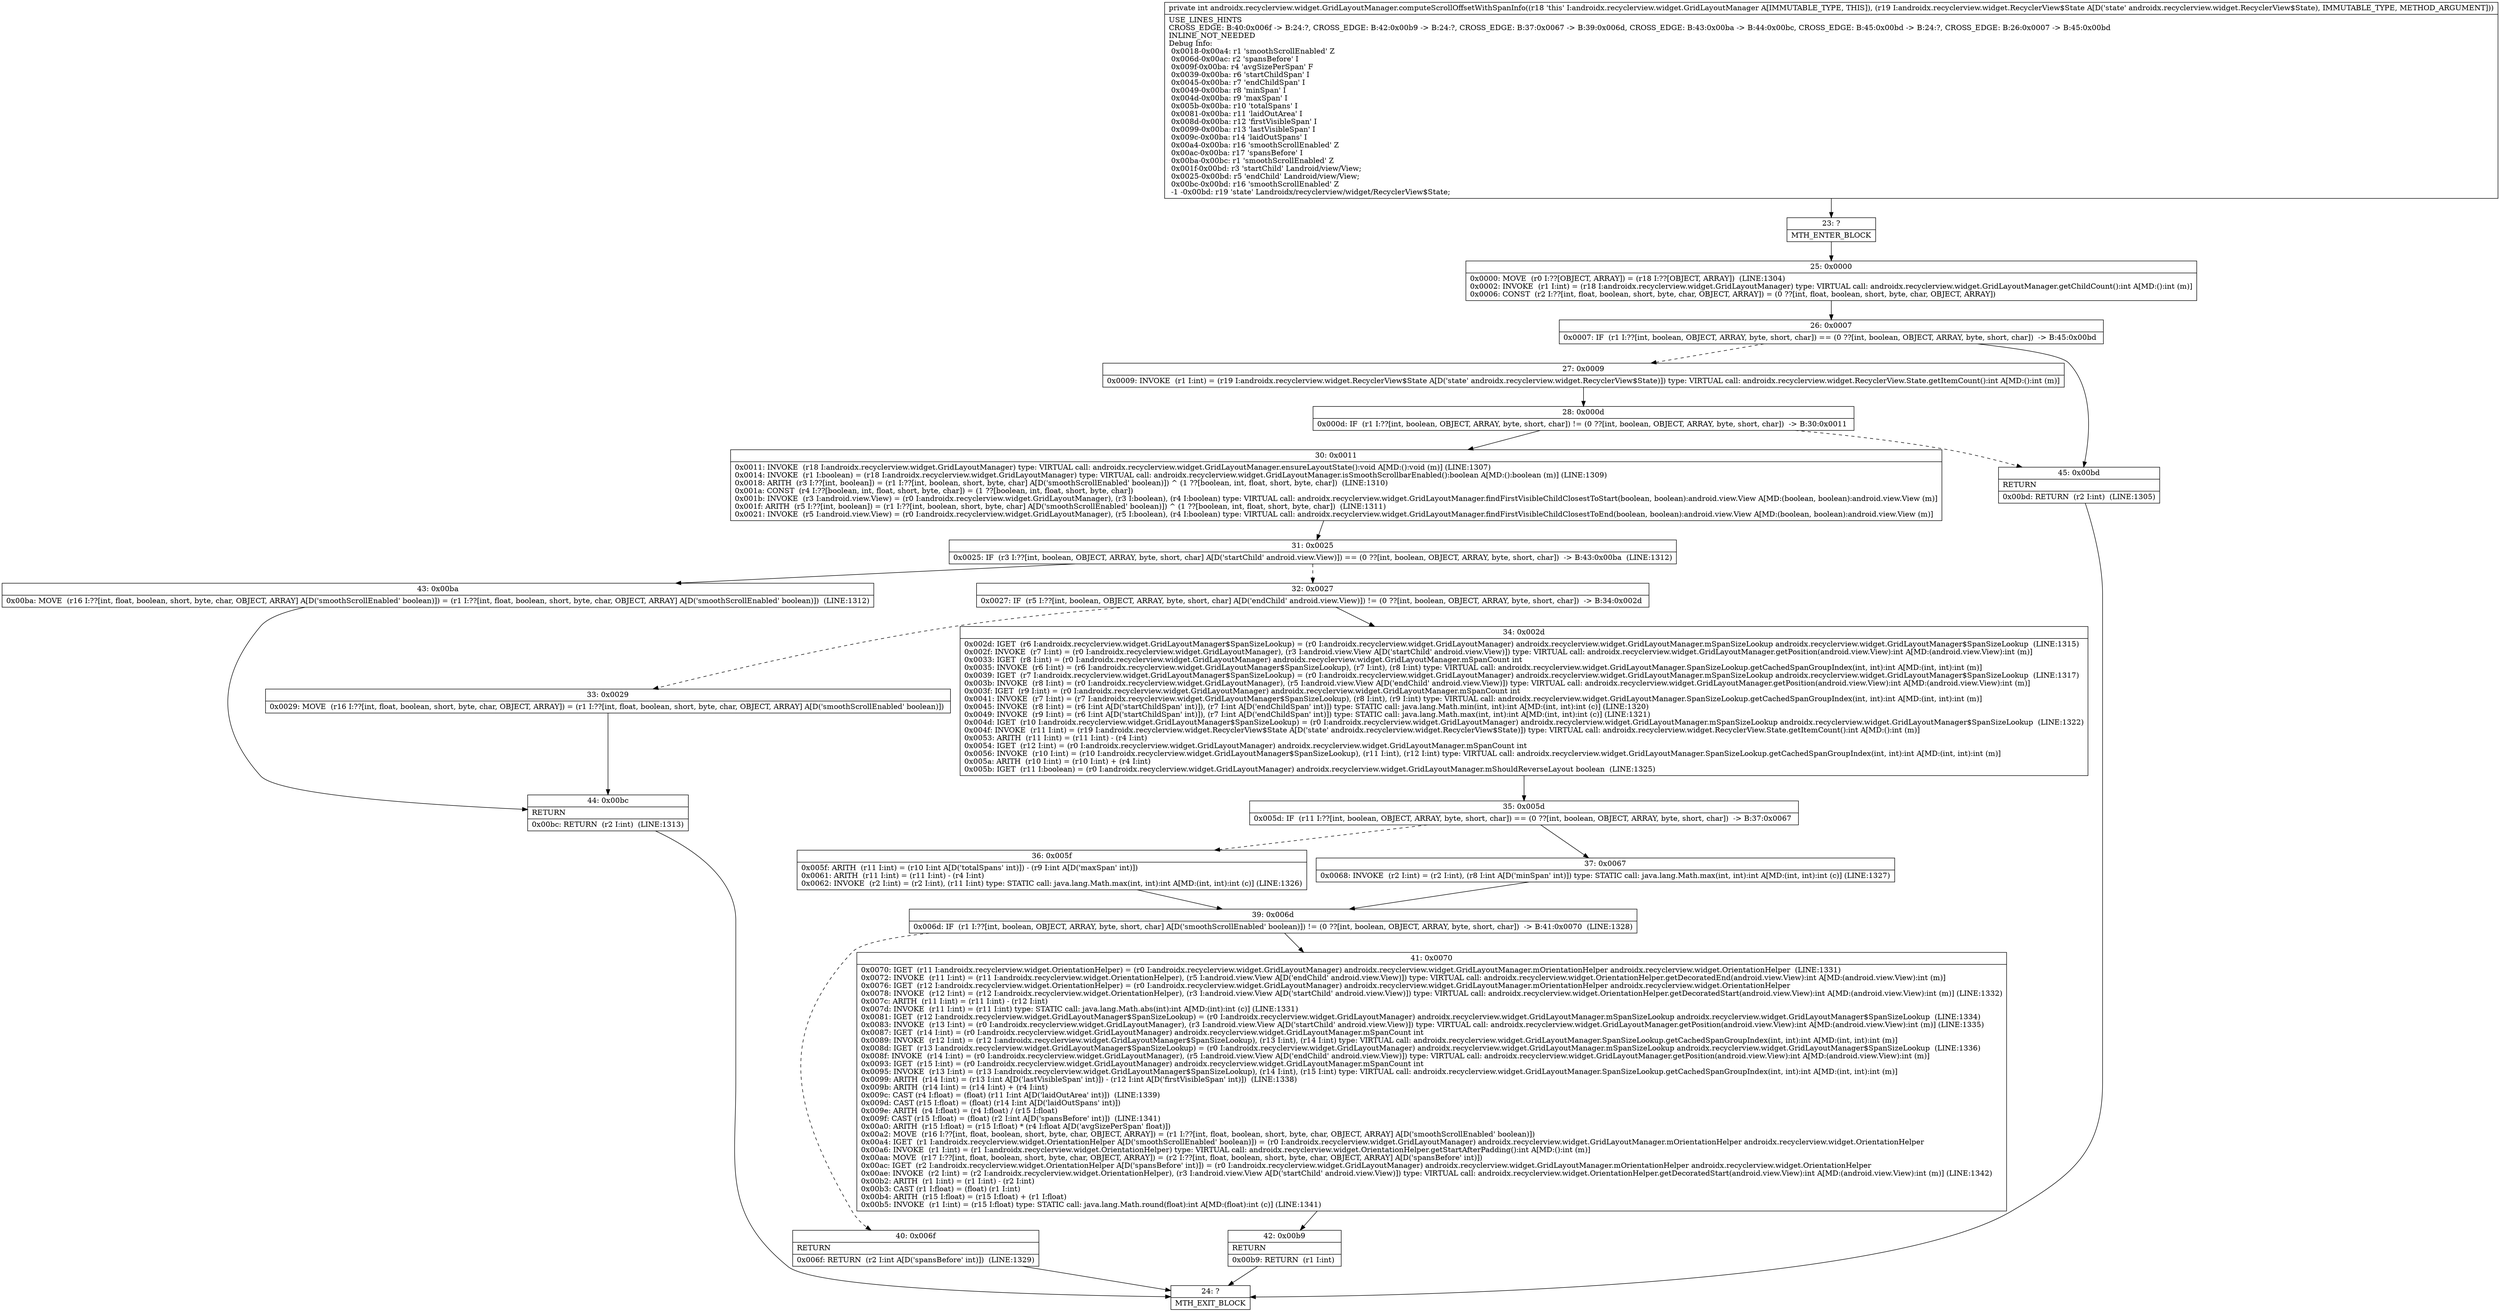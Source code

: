 digraph "CFG forandroidx.recyclerview.widget.GridLayoutManager.computeScrollOffsetWithSpanInfo(Landroidx\/recyclerview\/widget\/RecyclerView$State;)I" {
Node_23 [shape=record,label="{23\:\ ?|MTH_ENTER_BLOCK\l}"];
Node_25 [shape=record,label="{25\:\ 0x0000|0x0000: MOVE  (r0 I:??[OBJECT, ARRAY]) = (r18 I:??[OBJECT, ARRAY])  (LINE:1304)\l0x0002: INVOKE  (r1 I:int) = (r18 I:androidx.recyclerview.widget.GridLayoutManager) type: VIRTUAL call: androidx.recyclerview.widget.GridLayoutManager.getChildCount():int A[MD:():int (m)]\l0x0006: CONST  (r2 I:??[int, float, boolean, short, byte, char, OBJECT, ARRAY]) = (0 ??[int, float, boolean, short, byte, char, OBJECT, ARRAY]) \l}"];
Node_26 [shape=record,label="{26\:\ 0x0007|0x0007: IF  (r1 I:??[int, boolean, OBJECT, ARRAY, byte, short, char]) == (0 ??[int, boolean, OBJECT, ARRAY, byte, short, char])  \-\> B:45:0x00bd \l}"];
Node_27 [shape=record,label="{27\:\ 0x0009|0x0009: INVOKE  (r1 I:int) = (r19 I:androidx.recyclerview.widget.RecyclerView$State A[D('state' androidx.recyclerview.widget.RecyclerView$State)]) type: VIRTUAL call: androidx.recyclerview.widget.RecyclerView.State.getItemCount():int A[MD:():int (m)]\l}"];
Node_28 [shape=record,label="{28\:\ 0x000d|0x000d: IF  (r1 I:??[int, boolean, OBJECT, ARRAY, byte, short, char]) != (0 ??[int, boolean, OBJECT, ARRAY, byte, short, char])  \-\> B:30:0x0011 \l}"];
Node_30 [shape=record,label="{30\:\ 0x0011|0x0011: INVOKE  (r18 I:androidx.recyclerview.widget.GridLayoutManager) type: VIRTUAL call: androidx.recyclerview.widget.GridLayoutManager.ensureLayoutState():void A[MD:():void (m)] (LINE:1307)\l0x0014: INVOKE  (r1 I:boolean) = (r18 I:androidx.recyclerview.widget.GridLayoutManager) type: VIRTUAL call: androidx.recyclerview.widget.GridLayoutManager.isSmoothScrollbarEnabled():boolean A[MD:():boolean (m)] (LINE:1309)\l0x0018: ARITH  (r3 I:??[int, boolean]) = (r1 I:??[int, boolean, short, byte, char] A[D('smoothScrollEnabled' boolean)]) ^ (1 ??[boolean, int, float, short, byte, char])  (LINE:1310)\l0x001a: CONST  (r4 I:??[boolean, int, float, short, byte, char]) = (1 ??[boolean, int, float, short, byte, char]) \l0x001b: INVOKE  (r3 I:android.view.View) = (r0 I:androidx.recyclerview.widget.GridLayoutManager), (r3 I:boolean), (r4 I:boolean) type: VIRTUAL call: androidx.recyclerview.widget.GridLayoutManager.findFirstVisibleChildClosestToStart(boolean, boolean):android.view.View A[MD:(boolean, boolean):android.view.View (m)]\l0x001f: ARITH  (r5 I:??[int, boolean]) = (r1 I:??[int, boolean, short, byte, char] A[D('smoothScrollEnabled' boolean)]) ^ (1 ??[boolean, int, float, short, byte, char])  (LINE:1311)\l0x0021: INVOKE  (r5 I:android.view.View) = (r0 I:androidx.recyclerview.widget.GridLayoutManager), (r5 I:boolean), (r4 I:boolean) type: VIRTUAL call: androidx.recyclerview.widget.GridLayoutManager.findFirstVisibleChildClosestToEnd(boolean, boolean):android.view.View A[MD:(boolean, boolean):android.view.View (m)]\l}"];
Node_31 [shape=record,label="{31\:\ 0x0025|0x0025: IF  (r3 I:??[int, boolean, OBJECT, ARRAY, byte, short, char] A[D('startChild' android.view.View)]) == (0 ??[int, boolean, OBJECT, ARRAY, byte, short, char])  \-\> B:43:0x00ba  (LINE:1312)\l}"];
Node_32 [shape=record,label="{32\:\ 0x0027|0x0027: IF  (r5 I:??[int, boolean, OBJECT, ARRAY, byte, short, char] A[D('endChild' android.view.View)]) != (0 ??[int, boolean, OBJECT, ARRAY, byte, short, char])  \-\> B:34:0x002d \l}"];
Node_33 [shape=record,label="{33\:\ 0x0029|0x0029: MOVE  (r16 I:??[int, float, boolean, short, byte, char, OBJECT, ARRAY]) = (r1 I:??[int, float, boolean, short, byte, char, OBJECT, ARRAY] A[D('smoothScrollEnabled' boolean)]) \l}"];
Node_44 [shape=record,label="{44\:\ 0x00bc|RETURN\l|0x00bc: RETURN  (r2 I:int)  (LINE:1313)\l}"];
Node_24 [shape=record,label="{24\:\ ?|MTH_EXIT_BLOCK\l}"];
Node_34 [shape=record,label="{34\:\ 0x002d|0x002d: IGET  (r6 I:androidx.recyclerview.widget.GridLayoutManager$SpanSizeLookup) = (r0 I:androidx.recyclerview.widget.GridLayoutManager) androidx.recyclerview.widget.GridLayoutManager.mSpanSizeLookup androidx.recyclerview.widget.GridLayoutManager$SpanSizeLookup  (LINE:1315)\l0x002f: INVOKE  (r7 I:int) = (r0 I:androidx.recyclerview.widget.GridLayoutManager), (r3 I:android.view.View A[D('startChild' android.view.View)]) type: VIRTUAL call: androidx.recyclerview.widget.GridLayoutManager.getPosition(android.view.View):int A[MD:(android.view.View):int (m)]\l0x0033: IGET  (r8 I:int) = (r0 I:androidx.recyclerview.widget.GridLayoutManager) androidx.recyclerview.widget.GridLayoutManager.mSpanCount int \l0x0035: INVOKE  (r6 I:int) = (r6 I:androidx.recyclerview.widget.GridLayoutManager$SpanSizeLookup), (r7 I:int), (r8 I:int) type: VIRTUAL call: androidx.recyclerview.widget.GridLayoutManager.SpanSizeLookup.getCachedSpanGroupIndex(int, int):int A[MD:(int, int):int (m)]\l0x0039: IGET  (r7 I:androidx.recyclerview.widget.GridLayoutManager$SpanSizeLookup) = (r0 I:androidx.recyclerview.widget.GridLayoutManager) androidx.recyclerview.widget.GridLayoutManager.mSpanSizeLookup androidx.recyclerview.widget.GridLayoutManager$SpanSizeLookup  (LINE:1317)\l0x003b: INVOKE  (r8 I:int) = (r0 I:androidx.recyclerview.widget.GridLayoutManager), (r5 I:android.view.View A[D('endChild' android.view.View)]) type: VIRTUAL call: androidx.recyclerview.widget.GridLayoutManager.getPosition(android.view.View):int A[MD:(android.view.View):int (m)]\l0x003f: IGET  (r9 I:int) = (r0 I:androidx.recyclerview.widget.GridLayoutManager) androidx.recyclerview.widget.GridLayoutManager.mSpanCount int \l0x0041: INVOKE  (r7 I:int) = (r7 I:androidx.recyclerview.widget.GridLayoutManager$SpanSizeLookup), (r8 I:int), (r9 I:int) type: VIRTUAL call: androidx.recyclerview.widget.GridLayoutManager.SpanSizeLookup.getCachedSpanGroupIndex(int, int):int A[MD:(int, int):int (m)]\l0x0045: INVOKE  (r8 I:int) = (r6 I:int A[D('startChildSpan' int)]), (r7 I:int A[D('endChildSpan' int)]) type: STATIC call: java.lang.Math.min(int, int):int A[MD:(int, int):int (c)] (LINE:1320)\l0x0049: INVOKE  (r9 I:int) = (r6 I:int A[D('startChildSpan' int)]), (r7 I:int A[D('endChildSpan' int)]) type: STATIC call: java.lang.Math.max(int, int):int A[MD:(int, int):int (c)] (LINE:1321)\l0x004d: IGET  (r10 I:androidx.recyclerview.widget.GridLayoutManager$SpanSizeLookup) = (r0 I:androidx.recyclerview.widget.GridLayoutManager) androidx.recyclerview.widget.GridLayoutManager.mSpanSizeLookup androidx.recyclerview.widget.GridLayoutManager$SpanSizeLookup  (LINE:1322)\l0x004f: INVOKE  (r11 I:int) = (r19 I:androidx.recyclerview.widget.RecyclerView$State A[D('state' androidx.recyclerview.widget.RecyclerView$State)]) type: VIRTUAL call: androidx.recyclerview.widget.RecyclerView.State.getItemCount():int A[MD:():int (m)]\l0x0053: ARITH  (r11 I:int) = (r11 I:int) \- (r4 I:int) \l0x0054: IGET  (r12 I:int) = (r0 I:androidx.recyclerview.widget.GridLayoutManager) androidx.recyclerview.widget.GridLayoutManager.mSpanCount int \l0x0056: INVOKE  (r10 I:int) = (r10 I:androidx.recyclerview.widget.GridLayoutManager$SpanSizeLookup), (r11 I:int), (r12 I:int) type: VIRTUAL call: androidx.recyclerview.widget.GridLayoutManager.SpanSizeLookup.getCachedSpanGroupIndex(int, int):int A[MD:(int, int):int (m)]\l0x005a: ARITH  (r10 I:int) = (r10 I:int) + (r4 I:int) \l0x005b: IGET  (r11 I:boolean) = (r0 I:androidx.recyclerview.widget.GridLayoutManager) androidx.recyclerview.widget.GridLayoutManager.mShouldReverseLayout boolean  (LINE:1325)\l}"];
Node_35 [shape=record,label="{35\:\ 0x005d|0x005d: IF  (r11 I:??[int, boolean, OBJECT, ARRAY, byte, short, char]) == (0 ??[int, boolean, OBJECT, ARRAY, byte, short, char])  \-\> B:37:0x0067 \l}"];
Node_36 [shape=record,label="{36\:\ 0x005f|0x005f: ARITH  (r11 I:int) = (r10 I:int A[D('totalSpans' int)]) \- (r9 I:int A[D('maxSpan' int)]) \l0x0061: ARITH  (r11 I:int) = (r11 I:int) \- (r4 I:int) \l0x0062: INVOKE  (r2 I:int) = (r2 I:int), (r11 I:int) type: STATIC call: java.lang.Math.max(int, int):int A[MD:(int, int):int (c)] (LINE:1326)\l}"];
Node_39 [shape=record,label="{39\:\ 0x006d|0x006d: IF  (r1 I:??[int, boolean, OBJECT, ARRAY, byte, short, char] A[D('smoothScrollEnabled' boolean)]) != (0 ??[int, boolean, OBJECT, ARRAY, byte, short, char])  \-\> B:41:0x0070  (LINE:1328)\l}"];
Node_40 [shape=record,label="{40\:\ 0x006f|RETURN\l|0x006f: RETURN  (r2 I:int A[D('spansBefore' int)])  (LINE:1329)\l}"];
Node_41 [shape=record,label="{41\:\ 0x0070|0x0070: IGET  (r11 I:androidx.recyclerview.widget.OrientationHelper) = (r0 I:androidx.recyclerview.widget.GridLayoutManager) androidx.recyclerview.widget.GridLayoutManager.mOrientationHelper androidx.recyclerview.widget.OrientationHelper  (LINE:1331)\l0x0072: INVOKE  (r11 I:int) = (r11 I:androidx.recyclerview.widget.OrientationHelper), (r5 I:android.view.View A[D('endChild' android.view.View)]) type: VIRTUAL call: androidx.recyclerview.widget.OrientationHelper.getDecoratedEnd(android.view.View):int A[MD:(android.view.View):int (m)]\l0x0076: IGET  (r12 I:androidx.recyclerview.widget.OrientationHelper) = (r0 I:androidx.recyclerview.widget.GridLayoutManager) androidx.recyclerview.widget.GridLayoutManager.mOrientationHelper androidx.recyclerview.widget.OrientationHelper \l0x0078: INVOKE  (r12 I:int) = (r12 I:androidx.recyclerview.widget.OrientationHelper), (r3 I:android.view.View A[D('startChild' android.view.View)]) type: VIRTUAL call: androidx.recyclerview.widget.OrientationHelper.getDecoratedStart(android.view.View):int A[MD:(android.view.View):int (m)] (LINE:1332)\l0x007c: ARITH  (r11 I:int) = (r11 I:int) \- (r12 I:int) \l0x007d: INVOKE  (r11 I:int) = (r11 I:int) type: STATIC call: java.lang.Math.abs(int):int A[MD:(int):int (c)] (LINE:1331)\l0x0081: IGET  (r12 I:androidx.recyclerview.widget.GridLayoutManager$SpanSizeLookup) = (r0 I:androidx.recyclerview.widget.GridLayoutManager) androidx.recyclerview.widget.GridLayoutManager.mSpanSizeLookup androidx.recyclerview.widget.GridLayoutManager$SpanSizeLookup  (LINE:1334)\l0x0083: INVOKE  (r13 I:int) = (r0 I:androidx.recyclerview.widget.GridLayoutManager), (r3 I:android.view.View A[D('startChild' android.view.View)]) type: VIRTUAL call: androidx.recyclerview.widget.GridLayoutManager.getPosition(android.view.View):int A[MD:(android.view.View):int (m)] (LINE:1335)\l0x0087: IGET  (r14 I:int) = (r0 I:androidx.recyclerview.widget.GridLayoutManager) androidx.recyclerview.widget.GridLayoutManager.mSpanCount int \l0x0089: INVOKE  (r12 I:int) = (r12 I:androidx.recyclerview.widget.GridLayoutManager$SpanSizeLookup), (r13 I:int), (r14 I:int) type: VIRTUAL call: androidx.recyclerview.widget.GridLayoutManager.SpanSizeLookup.getCachedSpanGroupIndex(int, int):int A[MD:(int, int):int (m)]\l0x008d: IGET  (r13 I:androidx.recyclerview.widget.GridLayoutManager$SpanSizeLookup) = (r0 I:androidx.recyclerview.widget.GridLayoutManager) androidx.recyclerview.widget.GridLayoutManager.mSpanSizeLookup androidx.recyclerview.widget.GridLayoutManager$SpanSizeLookup  (LINE:1336)\l0x008f: INVOKE  (r14 I:int) = (r0 I:androidx.recyclerview.widget.GridLayoutManager), (r5 I:android.view.View A[D('endChild' android.view.View)]) type: VIRTUAL call: androidx.recyclerview.widget.GridLayoutManager.getPosition(android.view.View):int A[MD:(android.view.View):int (m)]\l0x0093: IGET  (r15 I:int) = (r0 I:androidx.recyclerview.widget.GridLayoutManager) androidx.recyclerview.widget.GridLayoutManager.mSpanCount int \l0x0095: INVOKE  (r13 I:int) = (r13 I:androidx.recyclerview.widget.GridLayoutManager$SpanSizeLookup), (r14 I:int), (r15 I:int) type: VIRTUAL call: androidx.recyclerview.widget.GridLayoutManager.SpanSizeLookup.getCachedSpanGroupIndex(int, int):int A[MD:(int, int):int (m)]\l0x0099: ARITH  (r14 I:int) = (r13 I:int A[D('lastVisibleSpan' int)]) \- (r12 I:int A[D('firstVisibleSpan' int)])  (LINE:1338)\l0x009b: ARITH  (r14 I:int) = (r14 I:int) + (r4 I:int) \l0x009c: CAST (r4 I:float) = (float) (r11 I:int A[D('laidOutArea' int)])  (LINE:1339)\l0x009d: CAST (r15 I:float) = (float) (r14 I:int A[D('laidOutSpans' int)]) \l0x009e: ARITH  (r4 I:float) = (r4 I:float) \/ (r15 I:float) \l0x009f: CAST (r15 I:float) = (float) (r2 I:int A[D('spansBefore' int)])  (LINE:1341)\l0x00a0: ARITH  (r15 I:float) = (r15 I:float) * (r4 I:float A[D('avgSizePerSpan' float)]) \l0x00a2: MOVE  (r16 I:??[int, float, boolean, short, byte, char, OBJECT, ARRAY]) = (r1 I:??[int, float, boolean, short, byte, char, OBJECT, ARRAY] A[D('smoothScrollEnabled' boolean)]) \l0x00a4: IGET  (r1 I:androidx.recyclerview.widget.OrientationHelper A[D('smoothScrollEnabled' boolean)]) = (r0 I:androidx.recyclerview.widget.GridLayoutManager) androidx.recyclerview.widget.GridLayoutManager.mOrientationHelper androidx.recyclerview.widget.OrientationHelper \l0x00a6: INVOKE  (r1 I:int) = (r1 I:androidx.recyclerview.widget.OrientationHelper) type: VIRTUAL call: androidx.recyclerview.widget.OrientationHelper.getStartAfterPadding():int A[MD:():int (m)]\l0x00aa: MOVE  (r17 I:??[int, float, boolean, short, byte, char, OBJECT, ARRAY]) = (r2 I:??[int, float, boolean, short, byte, char, OBJECT, ARRAY] A[D('spansBefore' int)]) \l0x00ac: IGET  (r2 I:androidx.recyclerview.widget.OrientationHelper A[D('spansBefore' int)]) = (r0 I:androidx.recyclerview.widget.GridLayoutManager) androidx.recyclerview.widget.GridLayoutManager.mOrientationHelper androidx.recyclerview.widget.OrientationHelper \l0x00ae: INVOKE  (r2 I:int) = (r2 I:androidx.recyclerview.widget.OrientationHelper), (r3 I:android.view.View A[D('startChild' android.view.View)]) type: VIRTUAL call: androidx.recyclerview.widget.OrientationHelper.getDecoratedStart(android.view.View):int A[MD:(android.view.View):int (m)] (LINE:1342)\l0x00b2: ARITH  (r1 I:int) = (r1 I:int) \- (r2 I:int) \l0x00b3: CAST (r1 I:float) = (float) (r1 I:int) \l0x00b4: ARITH  (r15 I:float) = (r15 I:float) + (r1 I:float) \l0x00b5: INVOKE  (r1 I:int) = (r15 I:float) type: STATIC call: java.lang.Math.round(float):int A[MD:(float):int (c)] (LINE:1341)\l}"];
Node_42 [shape=record,label="{42\:\ 0x00b9|RETURN\l|0x00b9: RETURN  (r1 I:int) \l}"];
Node_37 [shape=record,label="{37\:\ 0x0067|0x0068: INVOKE  (r2 I:int) = (r2 I:int), (r8 I:int A[D('minSpan' int)]) type: STATIC call: java.lang.Math.max(int, int):int A[MD:(int, int):int (c)] (LINE:1327)\l}"];
Node_43 [shape=record,label="{43\:\ 0x00ba|0x00ba: MOVE  (r16 I:??[int, float, boolean, short, byte, char, OBJECT, ARRAY] A[D('smoothScrollEnabled' boolean)]) = (r1 I:??[int, float, boolean, short, byte, char, OBJECT, ARRAY] A[D('smoothScrollEnabled' boolean)])  (LINE:1312)\l}"];
Node_45 [shape=record,label="{45\:\ 0x00bd|RETURN\l|0x00bd: RETURN  (r2 I:int)  (LINE:1305)\l}"];
MethodNode[shape=record,label="{private int androidx.recyclerview.widget.GridLayoutManager.computeScrollOffsetWithSpanInfo((r18 'this' I:androidx.recyclerview.widget.GridLayoutManager A[IMMUTABLE_TYPE, THIS]), (r19 I:androidx.recyclerview.widget.RecyclerView$State A[D('state' androidx.recyclerview.widget.RecyclerView$State), IMMUTABLE_TYPE, METHOD_ARGUMENT]))  | USE_LINES_HINTS\lCROSS_EDGE: B:40:0x006f \-\> B:24:?, CROSS_EDGE: B:42:0x00b9 \-\> B:24:?, CROSS_EDGE: B:37:0x0067 \-\> B:39:0x006d, CROSS_EDGE: B:43:0x00ba \-\> B:44:0x00bc, CROSS_EDGE: B:45:0x00bd \-\> B:24:?, CROSS_EDGE: B:26:0x0007 \-\> B:45:0x00bd\lINLINE_NOT_NEEDED\lDebug Info:\l  0x0018\-0x00a4: r1 'smoothScrollEnabled' Z\l  0x006d\-0x00ac: r2 'spansBefore' I\l  0x009f\-0x00ba: r4 'avgSizePerSpan' F\l  0x0039\-0x00ba: r6 'startChildSpan' I\l  0x0045\-0x00ba: r7 'endChildSpan' I\l  0x0049\-0x00ba: r8 'minSpan' I\l  0x004d\-0x00ba: r9 'maxSpan' I\l  0x005b\-0x00ba: r10 'totalSpans' I\l  0x0081\-0x00ba: r11 'laidOutArea' I\l  0x008d\-0x00ba: r12 'firstVisibleSpan' I\l  0x0099\-0x00ba: r13 'lastVisibleSpan' I\l  0x009c\-0x00ba: r14 'laidOutSpans' I\l  0x00a4\-0x00ba: r16 'smoothScrollEnabled' Z\l  0x00ac\-0x00ba: r17 'spansBefore' I\l  0x00ba\-0x00bc: r1 'smoothScrollEnabled' Z\l  0x001f\-0x00bd: r3 'startChild' Landroid\/view\/View;\l  0x0025\-0x00bd: r5 'endChild' Landroid\/view\/View;\l  0x00bc\-0x00bd: r16 'smoothScrollEnabled' Z\l  \-1 \-0x00bd: r19 'state' Landroidx\/recyclerview\/widget\/RecyclerView$State;\l}"];
MethodNode -> Node_23;Node_23 -> Node_25;
Node_25 -> Node_26;
Node_26 -> Node_27[style=dashed];
Node_26 -> Node_45;
Node_27 -> Node_28;
Node_28 -> Node_30;
Node_28 -> Node_45[style=dashed];
Node_30 -> Node_31;
Node_31 -> Node_32[style=dashed];
Node_31 -> Node_43;
Node_32 -> Node_33[style=dashed];
Node_32 -> Node_34;
Node_33 -> Node_44;
Node_44 -> Node_24;
Node_34 -> Node_35;
Node_35 -> Node_36[style=dashed];
Node_35 -> Node_37;
Node_36 -> Node_39;
Node_39 -> Node_40[style=dashed];
Node_39 -> Node_41;
Node_40 -> Node_24;
Node_41 -> Node_42;
Node_42 -> Node_24;
Node_37 -> Node_39;
Node_43 -> Node_44;
Node_45 -> Node_24;
}

